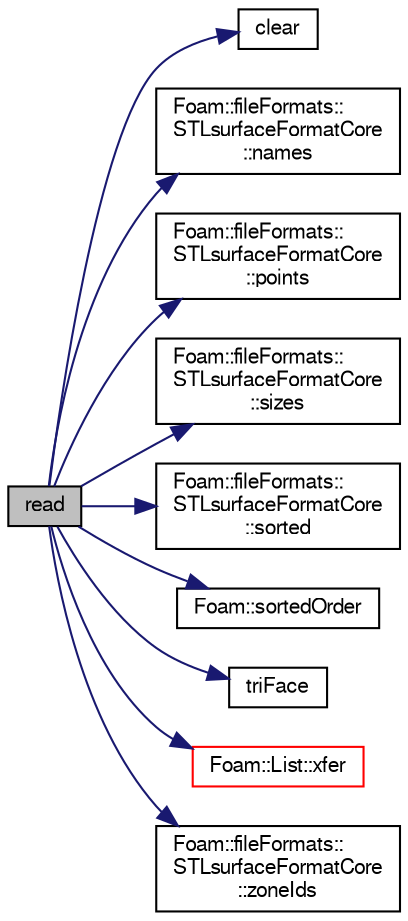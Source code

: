 digraph "read"
{
  bgcolor="transparent";
  edge [fontname="FreeSans",fontsize="10",labelfontname="FreeSans",labelfontsize="10"];
  node [fontname="FreeSans",fontsize="10",shape=record];
  rankdir="LR";
  Node1 [label="read",height=0.2,width=0.4,color="black", fillcolor="grey75", style="filled" fontcolor="black"];
  Node1 -> Node2 [color="midnightblue",fontsize="10",style="solid",fontname="FreeSans"];
  Node2 [label="clear",height=0.2,width=0.4,color="black",URL="$a04168.html#aa9e9f67112fc3908c263b76699044728"];
  Node1 -> Node3 [color="midnightblue",fontsize="10",style="solid",fontname="FreeSans"];
  Node3 [label="Foam::fileFormats::\lSTLsurfaceFormatCore\l::names",height=0.2,width=0.4,color="black",URL="$a02380.html#a40a94d9d99acae7d0635cd2a874e5b9e",tooltip="The list of solid names in the order of their first appearance. "];
  Node1 -> Node4 [color="midnightblue",fontsize="10",style="solid",fontname="FreeSans"];
  Node4 [label="Foam::fileFormats::\lSTLsurfaceFormatCore\l::points",height=0.2,width=0.4,color="black",URL="$a02380.html#a38680f9c590044bcd6246f3f1f696cec",tooltip="Return full access to the points. "];
  Node1 -> Node5 [color="midnightblue",fontsize="10",style="solid",fontname="FreeSans"];
  Node5 [label="Foam::fileFormats::\lSTLsurfaceFormatCore\l::sizes",height=0.2,width=0.4,color="black",URL="$a02380.html#a62b2487b69792cc7f48dcf19ae2b52f3",tooltip="The list of solid sizes in the order of their first appearance. "];
  Node1 -> Node6 [color="midnightblue",fontsize="10",style="solid",fontname="FreeSans"];
  Node6 [label="Foam::fileFormats::\lSTLsurfaceFormatCore\l::sorted",height=0.2,width=0.4,color="black",URL="$a02380.html#a4f962e231e044c4a00f82fdc57bcb74b",tooltip="File read was already sorted. "];
  Node1 -> Node7 [color="midnightblue",fontsize="10",style="solid",fontname="FreeSans"];
  Node7 [label="Foam::sortedOrder",height=0.2,width=0.4,color="black",URL="$a10237.html#acf128ea037506c14446998bb7ca39264",tooltip="Generate the (stable) sort order for the list. "];
  Node1 -> Node8 [color="midnightblue",fontsize="10",style="solid",fontname="FreeSans"];
  Node8 [label="triFace",height=0.2,width=0.4,color="black",URL="$a03529.html#a85e205b40128f23c7ad84f2d6fe1a4b1"];
  Node1 -> Node9 [color="midnightblue",fontsize="10",style="solid",fontname="FreeSans"];
  Node9 [label="Foam::List::xfer",height=0.2,width=0.4,color="red",URL="$a01325.html#a48f43ee271fb2edb0fb241b72af0e59c",tooltip="Transfer contents to the Xfer container. "];
  Node1 -> Node10 [color="midnightblue",fontsize="10",style="solid",fontname="FreeSans"];
  Node10 [label="Foam::fileFormats::\lSTLsurfaceFormatCore\l::zoneIds",height=0.2,width=0.4,color="black",URL="$a02380.html#a23d7c10c71e0f9bb126550ac00c3d3ac",tooltip="Return full access to the zoneIds. "];
}
